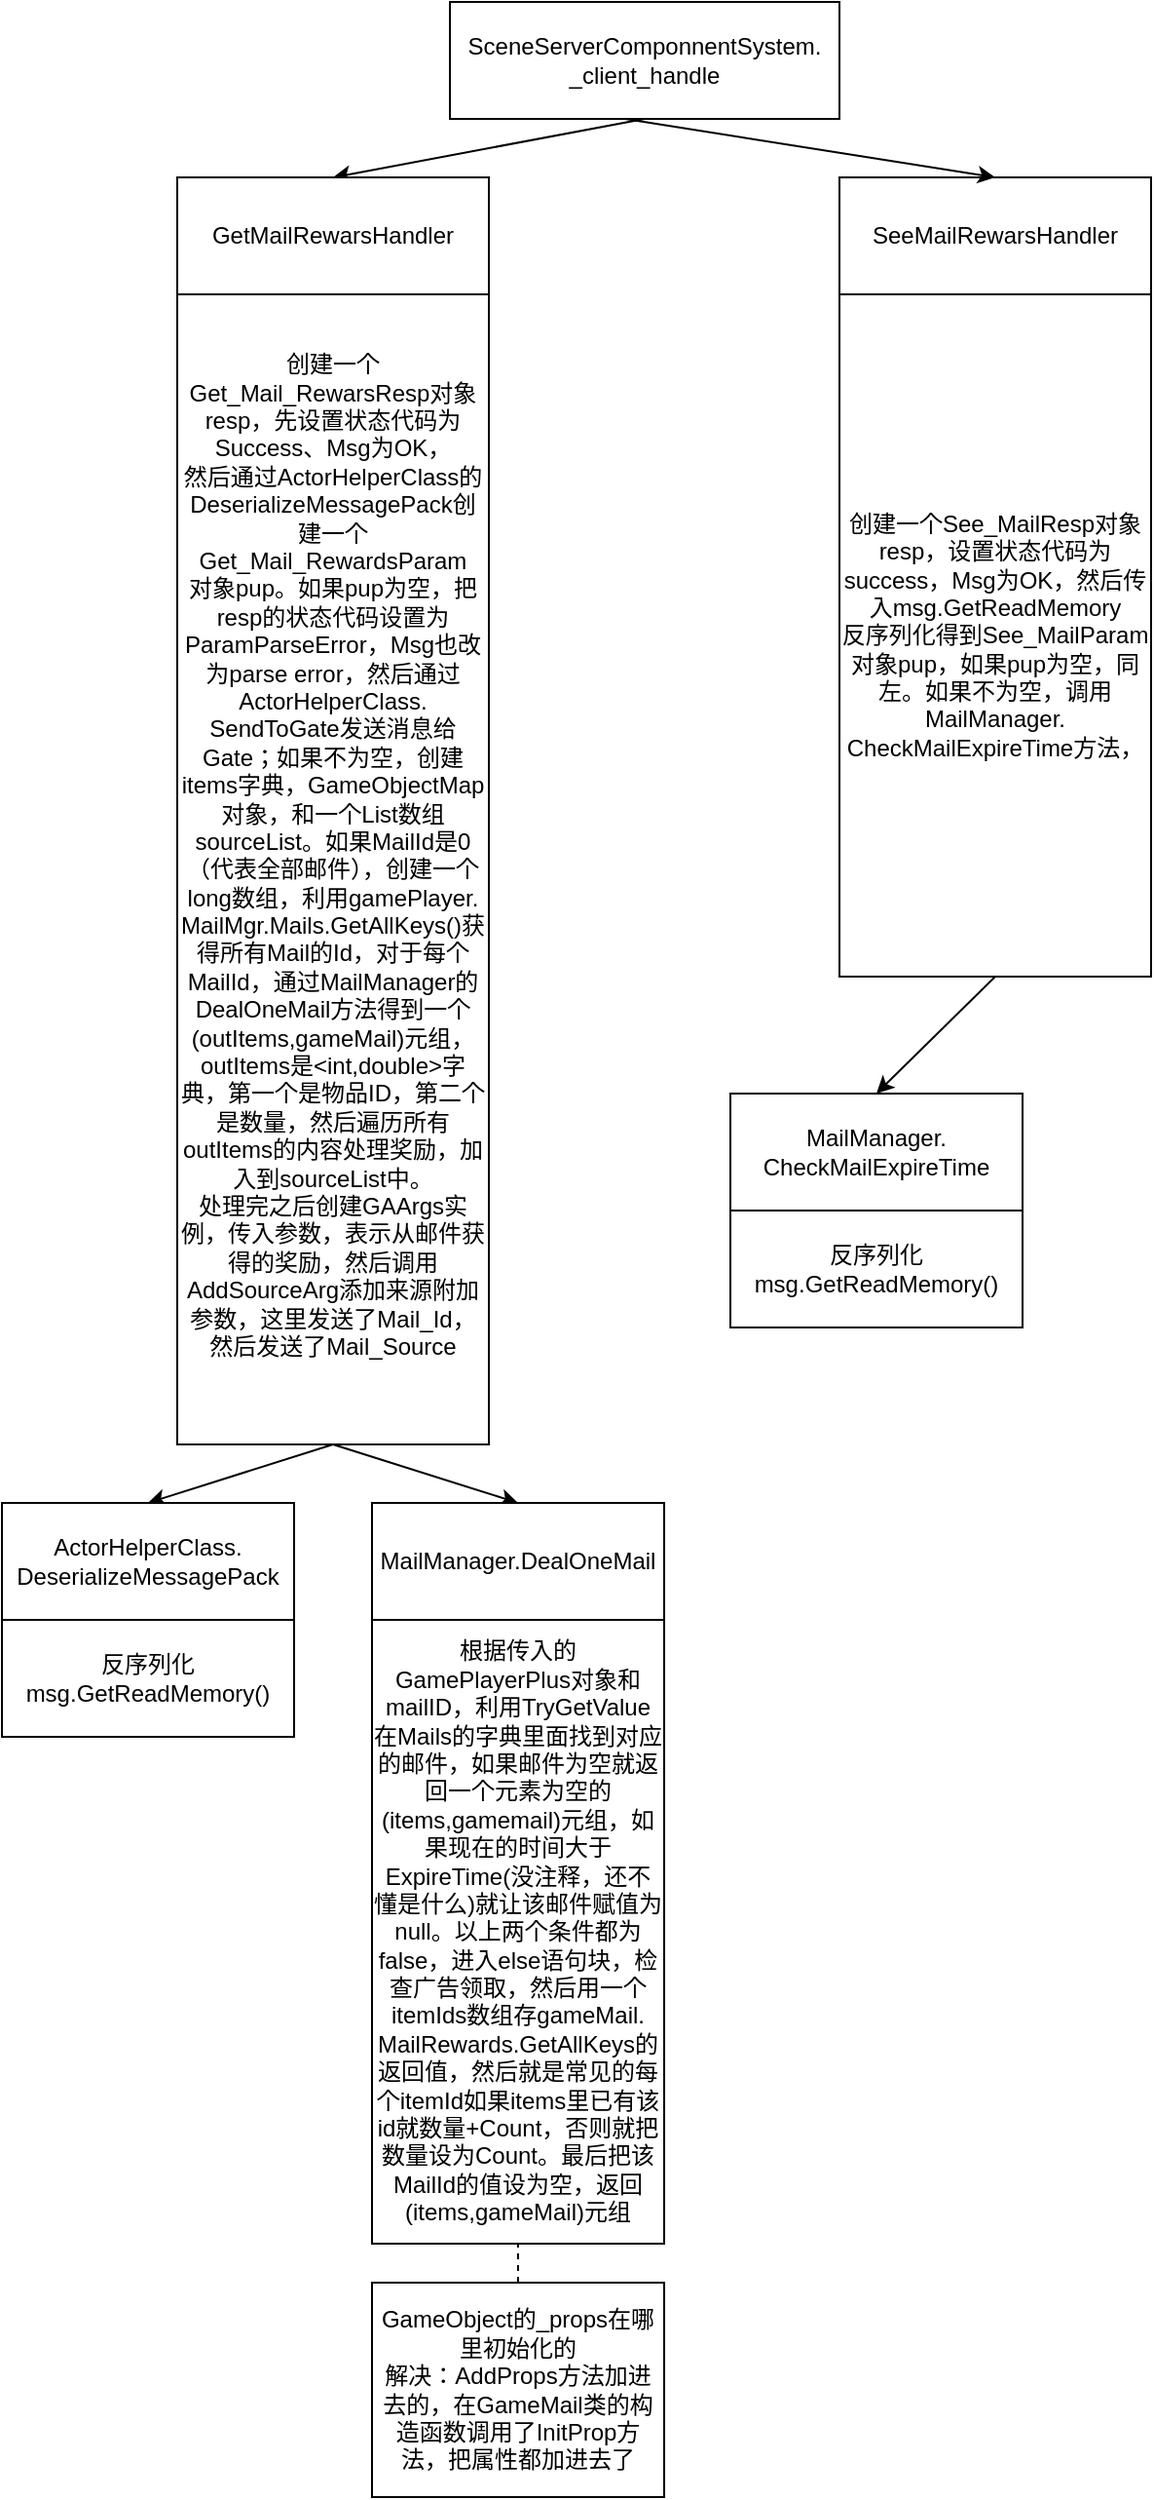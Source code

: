 <mxfile version="21.5.0" type="github">
  <diagram name="第 1 页" id="jWjg_nSxuoue5GjSfEUD">
    <mxGraphModel dx="982" dy="619" grid="1" gridSize="10" guides="1" tooltips="1" connect="1" arrows="1" fold="1" page="1" pageScale="1" pageWidth="827" pageHeight="1169" math="0" shadow="0">
      <root>
        <mxCell id="0" />
        <mxCell id="1" parent="0" />
        <mxCell id="R2KGEx9fCPqM5bIvwB1s-1" value="SceneServerComponnentSystem.&lt;br&gt;_client_handle" style="rounded=0;whiteSpace=wrap;html=1;" parent="1" vertex="1">
          <mxGeometry x="270" y="60" width="200" height="60" as="geometry" />
        </mxCell>
        <mxCell id="R2KGEx9fCPqM5bIvwB1s-2" value="" style="endArrow=classic;html=1;rounded=0;exitX=0.5;exitY=1;exitDx=0;exitDy=0;entryX=0.5;entryY=0;entryDx=0;entryDy=0;" parent="1" source="R2KGEx9fCPqM5bIvwB1s-1" target="R2KGEx9fCPqM5bIvwB1s-3" edge="1">
          <mxGeometry width="50" height="50" relative="1" as="geometry">
            <mxPoint x="400" y="210" as="sourcePoint" />
            <mxPoint x="370" y="150" as="targetPoint" />
          </mxGeometry>
        </mxCell>
        <mxCell id="R2KGEx9fCPqM5bIvwB1s-3" value="GetMailRewarsHandler" style="rounded=0;whiteSpace=wrap;html=1;" parent="1" vertex="1">
          <mxGeometry x="130" y="150" width="160" height="60" as="geometry" />
        </mxCell>
        <mxCell id="R2KGEx9fCPqM5bIvwB1s-8" value="创建一个Get_Mail_RewarsResp对象resp，先设置状态代码为Success、Msg为OK，&lt;br&gt;然后通过ActorHelperClass的DeserializeMessagePack创建一个Get_Mail_RewardsParam&lt;br&gt;对象pup。如果pup为空，把resp的状态代码设置为ParamParseError，Msg也改为parse error，然后通过ActorHelperClass.&lt;br&gt;SendToGate发送消息给Gate；如果不为空，创建items字典，GameObjectMap对象，和一个List数组sourceList。如果MailId是0（代表全部邮件），创建一个long数组，利用gamePlayer.&lt;br&gt;&lt;div style=&quot;&quot;&gt;&lt;span style=&quot;background-color: initial;&quot;&gt;MailMgr.Mails.GetAllKeys()获得所有Mail的Id，对于每个MailId，通过MailManager的DealOneMail方法得到一个(outItems,gameMail)元组，outItems是&amp;lt;int,double&amp;gt;字典，第一个是物品ID，第二个是数量，然后遍历所有outItems的内容处理奖励，加入到sourceList中。&lt;/span&gt;&lt;/div&gt;&lt;div style=&quot;&quot;&gt;&lt;span style=&quot;background-color: initial;&quot;&gt;处理完之后创建GAArgs实例，传入参数，表示从邮件获得的奖励，然后调用AddSourceArg添加来源附加参数，这里发送了Mail_Id，然后发送了Mail_Source&lt;/span&gt;&lt;/div&gt;&lt;div style=&quot;&quot;&gt;&lt;span style=&quot;background-color: initial;&quot;&gt;&lt;br&gt;&lt;/span&gt;&lt;/div&gt;" style="rounded=0;whiteSpace=wrap;html=1;" parent="1" vertex="1">
          <mxGeometry x="130" y="210" width="160" height="590" as="geometry" />
        </mxCell>
        <mxCell id="bhtFA3s2f1LtNf_wh4Dm-1" value="" style="endArrow=classic;html=1;rounded=0;exitX=0.5;exitY=1;exitDx=0;exitDy=0;entryX=0.5;entryY=0;entryDx=0;entryDy=0;" edge="1" parent="1" source="R2KGEx9fCPqM5bIvwB1s-8" target="bhtFA3s2f1LtNf_wh4Dm-2">
          <mxGeometry width="50" height="50" relative="1" as="geometry">
            <mxPoint x="340" y="890" as="sourcePoint" />
            <mxPoint x="160" y="840" as="targetPoint" />
          </mxGeometry>
        </mxCell>
        <mxCell id="bhtFA3s2f1LtNf_wh4Dm-2" value="ActorHelperClass.&lt;br&gt;DeserializeMessagePack" style="rounded=0;whiteSpace=wrap;html=1;" vertex="1" parent="1">
          <mxGeometry x="40" y="830" width="150" height="60" as="geometry" />
        </mxCell>
        <mxCell id="bhtFA3s2f1LtNf_wh4Dm-3" value="反序列化msg.GetReadMemory()" style="rounded=0;whiteSpace=wrap;html=1;" vertex="1" parent="1">
          <mxGeometry x="40" y="890" width="150" height="60" as="geometry" />
        </mxCell>
        <mxCell id="bhtFA3s2f1LtNf_wh4Dm-4" value="" style="endArrow=classic;html=1;rounded=0;exitX=0.5;exitY=1;exitDx=0;exitDy=0;entryX=0.5;entryY=0;entryDx=0;entryDy=0;" edge="1" parent="1" source="R2KGEx9fCPqM5bIvwB1s-8" target="bhtFA3s2f1LtNf_wh4Dm-5">
          <mxGeometry width="50" height="50" relative="1" as="geometry">
            <mxPoint x="340" y="910" as="sourcePoint" />
            <mxPoint x="290" y="840" as="targetPoint" />
          </mxGeometry>
        </mxCell>
        <mxCell id="bhtFA3s2f1LtNf_wh4Dm-5" value="MailManager.DealOneMail" style="rounded=0;whiteSpace=wrap;html=1;" vertex="1" parent="1">
          <mxGeometry x="230" y="830" width="150" height="60" as="geometry" />
        </mxCell>
        <mxCell id="bhtFA3s2f1LtNf_wh4Dm-6" value="根据传入的GamePlayerPlus对象和mailID，利用TryGetValue在Mails的字典里面找到对应的邮件，如果邮件为空就返回一个元素为空的(items,gamemail)元组，如果现在的时间大于ExpireTime(没注释，还不懂是什么)就让该邮件赋值为null。以上两个条件都为false，进入else语句块，检查广告领取，然后用一个itemIds数组存gameMail.&lt;br&gt;MailRewards.GetAllKeys的返回值，然后就是常见的每个itemId如果items里已有该id就数量+Count，否则就把数量设为Count。最后把该MailId的值设为空，返回(items,gameMail)元组" style="rounded=0;whiteSpace=wrap;html=1;" vertex="1" parent="1">
          <mxGeometry x="230" y="890" width="150" height="320" as="geometry" />
        </mxCell>
        <mxCell id="bhtFA3s2f1LtNf_wh4Dm-9" value="" style="endArrow=none;dashed=1;html=1;rounded=0;entryX=0.5;entryY=1;entryDx=0;entryDy=0;exitX=0.5;exitY=0;exitDx=0;exitDy=0;" edge="1" parent="1" source="bhtFA3s2f1LtNf_wh4Dm-10" target="bhtFA3s2f1LtNf_wh4Dm-6">
          <mxGeometry width="50" height="50" relative="1" as="geometry">
            <mxPoint x="310" y="1130" as="sourcePoint" />
            <mxPoint x="310" y="1110" as="targetPoint" />
          </mxGeometry>
        </mxCell>
        <mxCell id="bhtFA3s2f1LtNf_wh4Dm-10" value="GameObject的_props在哪里初始化的&lt;br&gt;解决：AddProps方法加进去的，在GameMail类的构造函数调用了InitProp方法，把属性都加进去了" style="rounded=0;whiteSpace=wrap;html=1;" vertex="1" parent="1">
          <mxGeometry x="230" y="1230" width="150" height="110" as="geometry" />
        </mxCell>
        <mxCell id="bhtFA3s2f1LtNf_wh4Dm-14" value="SeeMailRewarsHandler" style="rounded=0;whiteSpace=wrap;html=1;" vertex="1" parent="1">
          <mxGeometry x="470" y="150" width="160" height="60" as="geometry" />
        </mxCell>
        <mxCell id="bhtFA3s2f1LtNf_wh4Dm-15" value="创建一个See_MailResp对象resp，设置状态代码为success，Msg为OK，然后传入msg.GetReadMemory&lt;br&gt;反序列化得到See_MailParam对象pup，如果pup为空，同左。如果不为空，调用MailManager.&lt;br&gt;CheckMailExpireTime方法，" style="rounded=0;whiteSpace=wrap;html=1;" vertex="1" parent="1">
          <mxGeometry x="470" y="210" width="160" height="350" as="geometry" />
        </mxCell>
        <mxCell id="bhtFA3s2f1LtNf_wh4Dm-16" value="" style="endArrow=classic;html=1;rounded=0;entryX=0.5;entryY=0;entryDx=0;entryDy=0;" edge="1" parent="1" target="bhtFA3s2f1LtNf_wh4Dm-14">
          <mxGeometry width="50" height="50" relative="1" as="geometry">
            <mxPoint x="360" y="120" as="sourcePoint" />
            <mxPoint x="710" y="110" as="targetPoint" />
          </mxGeometry>
        </mxCell>
        <mxCell id="bhtFA3s2f1LtNf_wh4Dm-17" value="" style="endArrow=classic;html=1;rounded=0;exitX=0.5;exitY=1;exitDx=0;exitDy=0;entryX=0.5;entryY=0;entryDx=0;entryDy=0;" edge="1" parent="1" source="bhtFA3s2f1LtNf_wh4Dm-15" target="bhtFA3s2f1LtNf_wh4Dm-18">
          <mxGeometry width="50" height="50" relative="1" as="geometry">
            <mxPoint x="560" y="680" as="sourcePoint" />
            <mxPoint x="480" y="620" as="targetPoint" />
          </mxGeometry>
        </mxCell>
        <mxCell id="bhtFA3s2f1LtNf_wh4Dm-18" value="MailManager.&lt;br style=&quot;border-color: var(--border-color);&quot;&gt;CheckMailExpireTime" style="rounded=0;whiteSpace=wrap;html=1;" vertex="1" parent="1">
          <mxGeometry x="414" y="620" width="150" height="60" as="geometry" />
        </mxCell>
        <mxCell id="bhtFA3s2f1LtNf_wh4Dm-19" value="反序列化msg.GetReadMemory()" style="rounded=0;whiteSpace=wrap;html=1;" vertex="1" parent="1">
          <mxGeometry x="414" y="680" width="150" height="60" as="geometry" />
        </mxCell>
      </root>
    </mxGraphModel>
  </diagram>
</mxfile>
